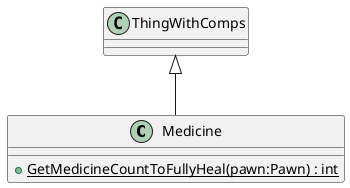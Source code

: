 @startuml
class Medicine {
    + {static} GetMedicineCountToFullyHeal(pawn:Pawn) : int
}
ThingWithComps <|-- Medicine
@enduml
